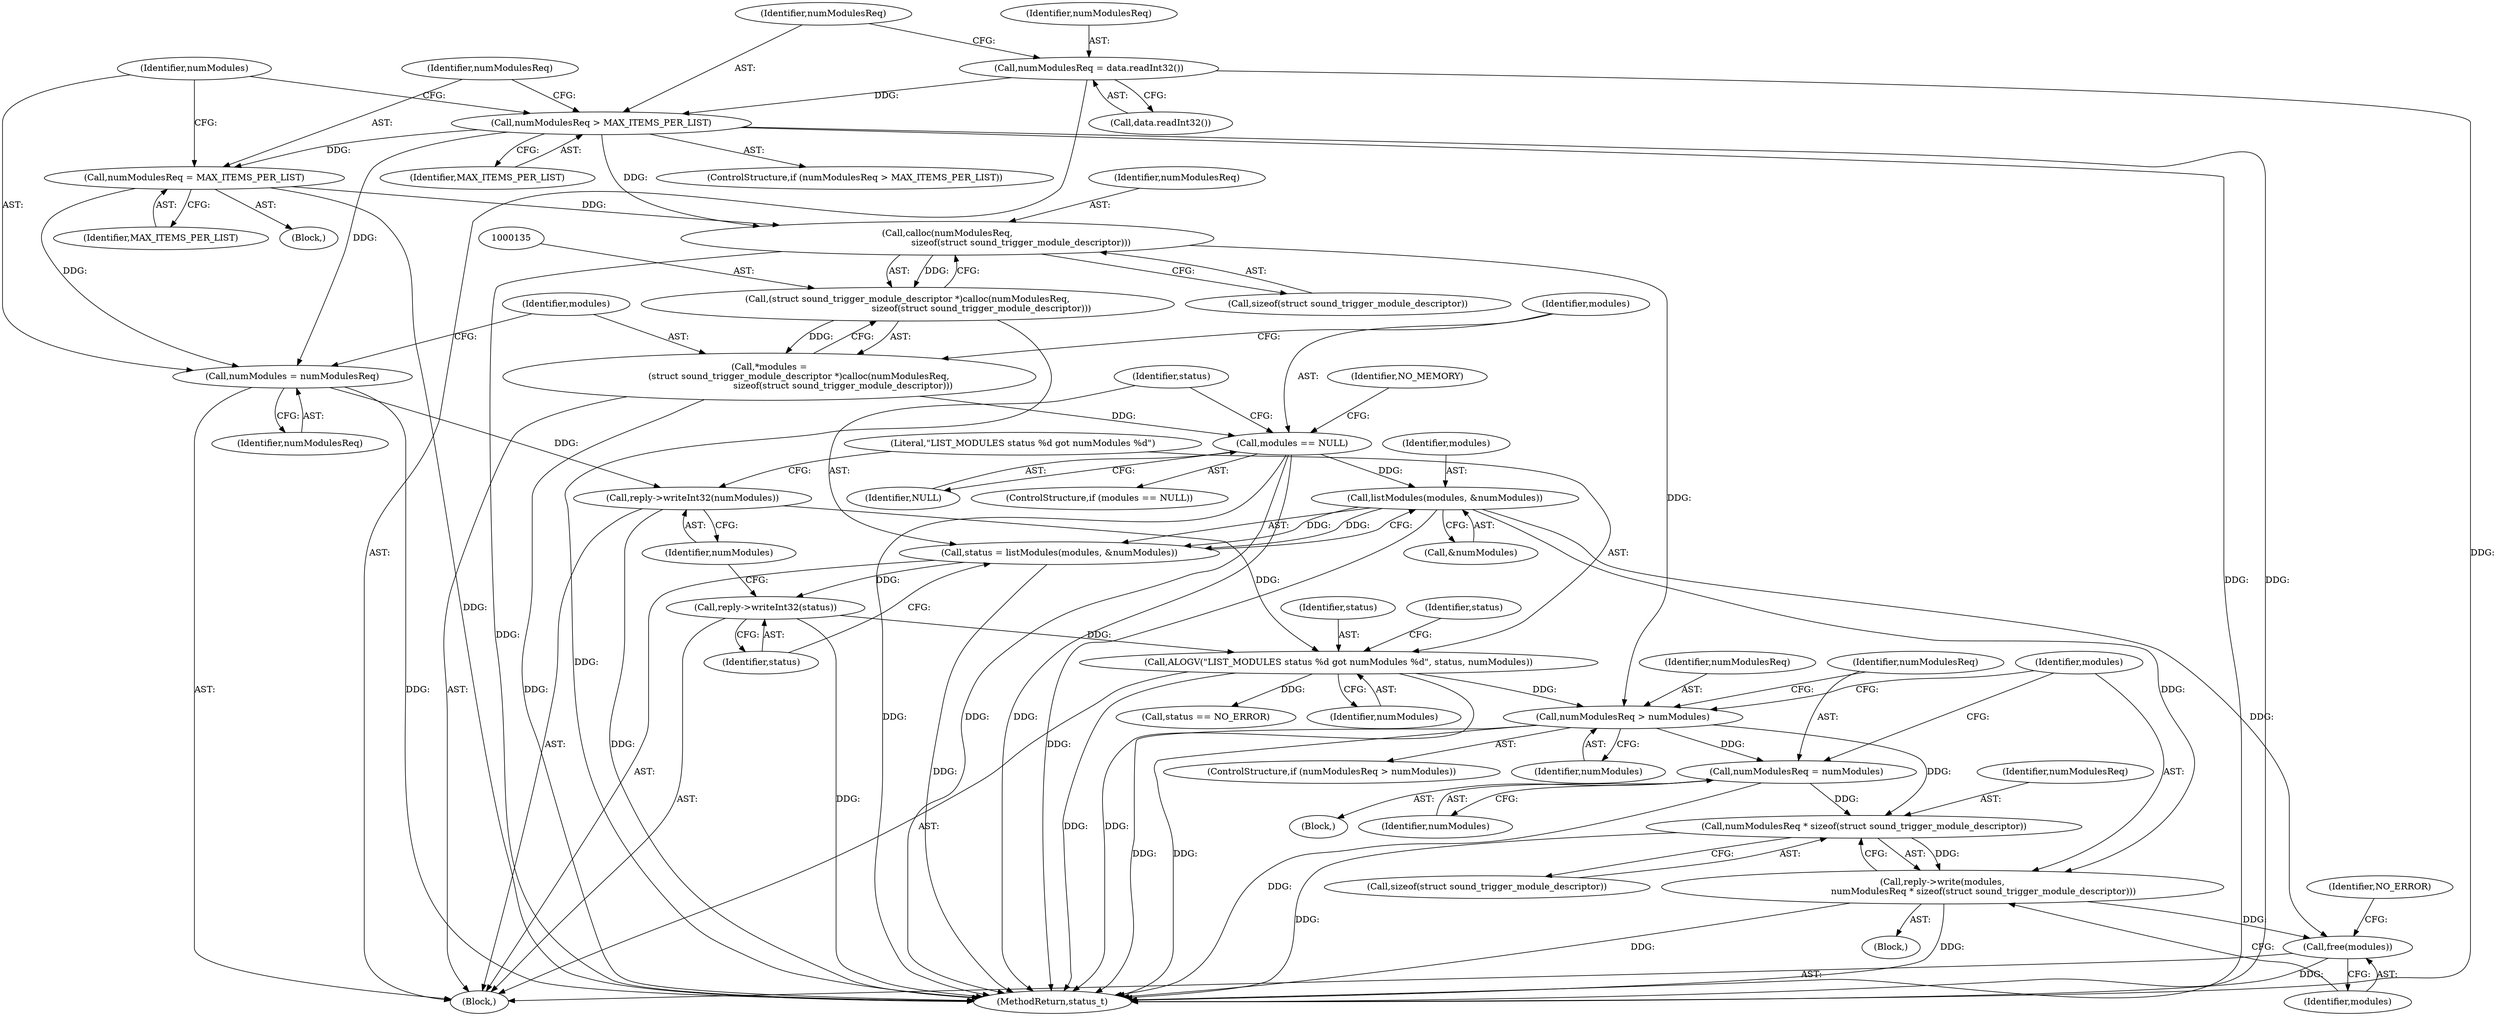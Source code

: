 digraph "0_Android_b9096dc@API" {
"1000181" [label="(Call,numModulesReq * sizeof(struct sound_trigger_module_descriptor))"];
"1000172" [label="(Call,numModulesReq > numModules)"];
"1000136" [label="(Call,calloc(numModulesReq,\n                                                    sizeof(struct sound_trigger_module_descriptor)))"];
"1000124" [label="(Call,numModulesReq = MAX_ITEMS_PER_LIST)"];
"1000120" [label="(Call,numModulesReq > MAX_ITEMS_PER_LIST)"];
"1000116" [label="(Call,numModulesReq = data.readInt32())"];
"1000162" [label="(Call,ALOGV(\"LIST_MODULES status %d got numModules %d\", status, numModules))"];
"1000158" [label="(Call,reply->writeInt32(status))"];
"1000152" [label="(Call,status = listModules(modules, &numModules))"];
"1000154" [label="(Call,listModules(modules, &numModules))"];
"1000141" [label="(Call,modules == NULL)"];
"1000132" [label="(Call,*modules =\n                     (struct sound_trigger_module_descriptor *)calloc(numModulesReq,\n                                                    sizeof(struct sound_trigger_module_descriptor)))"];
"1000134" [label="(Call,(struct sound_trigger_module_descriptor *)calloc(numModulesReq,\n                                                    sizeof(struct sound_trigger_module_descriptor)))"];
"1000160" [label="(Call,reply->writeInt32(numModules))"];
"1000128" [label="(Call,numModules = numModulesReq)"];
"1000176" [label="(Call,numModulesReq = numModules)"];
"1000179" [label="(Call,reply->write(modules,\n                             numModulesReq * sizeof(struct sound_trigger_module_descriptor)))"];
"1000185" [label="(Call,free(modules))"];
"1000128" [label="(Call,numModules = numModulesReq)"];
"1000146" [label="(Identifier,NO_MEMORY)"];
"1000175" [label="(Block,)"];
"1000178" [label="(Identifier,numModules)"];
"1000154" [label="(Call,listModules(modules, &numModules))"];
"1000181" [label="(Call,numModulesReq * sizeof(struct sound_trigger_module_descriptor))"];
"1000177" [label="(Identifier,numModulesReq)"];
"1000126" [label="(Identifier,MAX_ITEMS_PER_LIST)"];
"1000136" [label="(Call,calloc(numModulesReq,\n                                                    sizeof(struct sound_trigger_module_descriptor)))"];
"1000186" [label="(Identifier,modules)"];
"1000138" [label="(Call,sizeof(struct sound_trigger_module_descriptor))"];
"1000116" [label="(Call,numModulesReq = data.readInt32())"];
"1000110" [label="(Block,)"];
"1000171" [label="(ControlStructure,if (numModulesReq > numModules))"];
"1000118" [label="(Call,data.readInt32())"];
"1000155" [label="(Identifier,modules)"];
"1000156" [label="(Call,&numModules)"];
"1000137" [label="(Identifier,numModulesReq)"];
"1000121" [label="(Identifier,numModulesReq)"];
"1000173" [label="(Identifier,numModulesReq)"];
"1000119" [label="(ControlStructure,if (numModulesReq > MAX_ITEMS_PER_LIST))"];
"1000172" [label="(Call,numModulesReq > numModules)"];
"1000123" [label="(Block,)"];
"1000122" [label="(Identifier,MAX_ITEMS_PER_LIST)"];
"1000141" [label="(Call,modules == NULL)"];
"1000182" [label="(Identifier,numModulesReq)"];
"1000163" [label="(Literal,\"LIST_MODULES status %d got numModules %d\")"];
"1000120" [label="(Call,numModulesReq > MAX_ITEMS_PER_LIST)"];
"1000162" [label="(Call,ALOGV(\"LIST_MODULES status %d got numModules %d\", status, numModules))"];
"1000257" [label="(MethodReturn,status_t)"];
"1000160" [label="(Call,reply->writeInt32(numModules))"];
"1000117" [label="(Identifier,numModulesReq)"];
"1000176" [label="(Call,numModulesReq = numModules)"];
"1000129" [label="(Identifier,numModules)"];
"1000174" [label="(Identifier,numModules)"];
"1000152" [label="(Call,status = listModules(modules, &numModules))"];
"1000153" [label="(Identifier,status)"];
"1000167" [label="(Call,status == NO_ERROR)"];
"1000130" [label="(Identifier,numModulesReq)"];
"1000164" [label="(Identifier,status)"];
"1000170" [label="(Block,)"];
"1000142" [label="(Identifier,modules)"];
"1000168" [label="(Identifier,status)"];
"1000158" [label="(Call,reply->writeInt32(status))"];
"1000143" [label="(Identifier,NULL)"];
"1000132" [label="(Call,*modules =\n                     (struct sound_trigger_module_descriptor *)calloc(numModulesReq,\n                                                    sizeof(struct sound_trigger_module_descriptor)))"];
"1000188" [label="(Identifier,NO_ERROR)"];
"1000180" [label="(Identifier,modules)"];
"1000140" [label="(ControlStructure,if (modules == NULL))"];
"1000124" [label="(Call,numModulesReq = MAX_ITEMS_PER_LIST)"];
"1000179" [label="(Call,reply->write(modules,\n                             numModulesReq * sizeof(struct sound_trigger_module_descriptor)))"];
"1000125" [label="(Identifier,numModulesReq)"];
"1000165" [label="(Identifier,numModules)"];
"1000159" [label="(Identifier,status)"];
"1000183" [label="(Call,sizeof(struct sound_trigger_module_descriptor))"];
"1000185" [label="(Call,free(modules))"];
"1000133" [label="(Identifier,modules)"];
"1000134" [label="(Call,(struct sound_trigger_module_descriptor *)calloc(numModulesReq,\n                                                    sizeof(struct sound_trigger_module_descriptor)))"];
"1000161" [label="(Identifier,numModules)"];
"1000181" -> "1000179"  [label="AST: "];
"1000181" -> "1000183"  [label="CFG: "];
"1000182" -> "1000181"  [label="AST: "];
"1000183" -> "1000181"  [label="AST: "];
"1000179" -> "1000181"  [label="CFG: "];
"1000181" -> "1000257"  [label="DDG: "];
"1000181" -> "1000179"  [label="DDG: "];
"1000172" -> "1000181"  [label="DDG: "];
"1000176" -> "1000181"  [label="DDG: "];
"1000172" -> "1000171"  [label="AST: "];
"1000172" -> "1000174"  [label="CFG: "];
"1000173" -> "1000172"  [label="AST: "];
"1000174" -> "1000172"  [label="AST: "];
"1000177" -> "1000172"  [label="CFG: "];
"1000180" -> "1000172"  [label="CFG: "];
"1000172" -> "1000257"  [label="DDG: "];
"1000172" -> "1000257"  [label="DDG: "];
"1000136" -> "1000172"  [label="DDG: "];
"1000162" -> "1000172"  [label="DDG: "];
"1000172" -> "1000176"  [label="DDG: "];
"1000136" -> "1000134"  [label="AST: "];
"1000136" -> "1000138"  [label="CFG: "];
"1000137" -> "1000136"  [label="AST: "];
"1000138" -> "1000136"  [label="AST: "];
"1000134" -> "1000136"  [label="CFG: "];
"1000136" -> "1000257"  [label="DDG: "];
"1000136" -> "1000134"  [label="DDG: "];
"1000124" -> "1000136"  [label="DDG: "];
"1000120" -> "1000136"  [label="DDG: "];
"1000124" -> "1000123"  [label="AST: "];
"1000124" -> "1000126"  [label="CFG: "];
"1000125" -> "1000124"  [label="AST: "];
"1000126" -> "1000124"  [label="AST: "];
"1000129" -> "1000124"  [label="CFG: "];
"1000124" -> "1000257"  [label="DDG: "];
"1000120" -> "1000124"  [label="DDG: "];
"1000124" -> "1000128"  [label="DDG: "];
"1000120" -> "1000119"  [label="AST: "];
"1000120" -> "1000122"  [label="CFG: "];
"1000121" -> "1000120"  [label="AST: "];
"1000122" -> "1000120"  [label="AST: "];
"1000125" -> "1000120"  [label="CFG: "];
"1000129" -> "1000120"  [label="CFG: "];
"1000120" -> "1000257"  [label="DDG: "];
"1000120" -> "1000257"  [label="DDG: "];
"1000116" -> "1000120"  [label="DDG: "];
"1000120" -> "1000128"  [label="DDG: "];
"1000116" -> "1000110"  [label="AST: "];
"1000116" -> "1000118"  [label="CFG: "];
"1000117" -> "1000116"  [label="AST: "];
"1000118" -> "1000116"  [label="AST: "];
"1000121" -> "1000116"  [label="CFG: "];
"1000116" -> "1000257"  [label="DDG: "];
"1000162" -> "1000110"  [label="AST: "];
"1000162" -> "1000165"  [label="CFG: "];
"1000163" -> "1000162"  [label="AST: "];
"1000164" -> "1000162"  [label="AST: "];
"1000165" -> "1000162"  [label="AST: "];
"1000168" -> "1000162"  [label="CFG: "];
"1000162" -> "1000257"  [label="DDG: "];
"1000162" -> "1000257"  [label="DDG: "];
"1000158" -> "1000162"  [label="DDG: "];
"1000160" -> "1000162"  [label="DDG: "];
"1000162" -> "1000167"  [label="DDG: "];
"1000158" -> "1000110"  [label="AST: "];
"1000158" -> "1000159"  [label="CFG: "];
"1000159" -> "1000158"  [label="AST: "];
"1000161" -> "1000158"  [label="CFG: "];
"1000158" -> "1000257"  [label="DDG: "];
"1000152" -> "1000158"  [label="DDG: "];
"1000152" -> "1000110"  [label="AST: "];
"1000152" -> "1000154"  [label="CFG: "];
"1000153" -> "1000152"  [label="AST: "];
"1000154" -> "1000152"  [label="AST: "];
"1000159" -> "1000152"  [label="CFG: "];
"1000152" -> "1000257"  [label="DDG: "];
"1000154" -> "1000152"  [label="DDG: "];
"1000154" -> "1000152"  [label="DDG: "];
"1000154" -> "1000156"  [label="CFG: "];
"1000155" -> "1000154"  [label="AST: "];
"1000156" -> "1000154"  [label="AST: "];
"1000154" -> "1000257"  [label="DDG: "];
"1000141" -> "1000154"  [label="DDG: "];
"1000154" -> "1000179"  [label="DDG: "];
"1000154" -> "1000185"  [label="DDG: "];
"1000141" -> "1000140"  [label="AST: "];
"1000141" -> "1000143"  [label="CFG: "];
"1000142" -> "1000141"  [label="AST: "];
"1000143" -> "1000141"  [label="AST: "];
"1000146" -> "1000141"  [label="CFG: "];
"1000153" -> "1000141"  [label="CFG: "];
"1000141" -> "1000257"  [label="DDG: "];
"1000141" -> "1000257"  [label="DDG: "];
"1000141" -> "1000257"  [label="DDG: "];
"1000132" -> "1000141"  [label="DDG: "];
"1000132" -> "1000110"  [label="AST: "];
"1000132" -> "1000134"  [label="CFG: "];
"1000133" -> "1000132"  [label="AST: "];
"1000134" -> "1000132"  [label="AST: "];
"1000142" -> "1000132"  [label="CFG: "];
"1000132" -> "1000257"  [label="DDG: "];
"1000134" -> "1000132"  [label="DDG: "];
"1000135" -> "1000134"  [label="AST: "];
"1000134" -> "1000257"  [label="DDG: "];
"1000160" -> "1000110"  [label="AST: "];
"1000160" -> "1000161"  [label="CFG: "];
"1000161" -> "1000160"  [label="AST: "];
"1000163" -> "1000160"  [label="CFG: "];
"1000160" -> "1000257"  [label="DDG: "];
"1000128" -> "1000160"  [label="DDG: "];
"1000128" -> "1000110"  [label="AST: "];
"1000128" -> "1000130"  [label="CFG: "];
"1000129" -> "1000128"  [label="AST: "];
"1000130" -> "1000128"  [label="AST: "];
"1000133" -> "1000128"  [label="CFG: "];
"1000128" -> "1000257"  [label="DDG: "];
"1000176" -> "1000175"  [label="AST: "];
"1000176" -> "1000178"  [label="CFG: "];
"1000177" -> "1000176"  [label="AST: "];
"1000178" -> "1000176"  [label="AST: "];
"1000180" -> "1000176"  [label="CFG: "];
"1000176" -> "1000257"  [label="DDG: "];
"1000179" -> "1000170"  [label="AST: "];
"1000180" -> "1000179"  [label="AST: "];
"1000186" -> "1000179"  [label="CFG: "];
"1000179" -> "1000257"  [label="DDG: "];
"1000179" -> "1000257"  [label="DDG: "];
"1000179" -> "1000185"  [label="DDG: "];
"1000185" -> "1000110"  [label="AST: "];
"1000185" -> "1000186"  [label="CFG: "];
"1000186" -> "1000185"  [label="AST: "];
"1000188" -> "1000185"  [label="CFG: "];
"1000185" -> "1000257"  [label="DDG: "];
}
